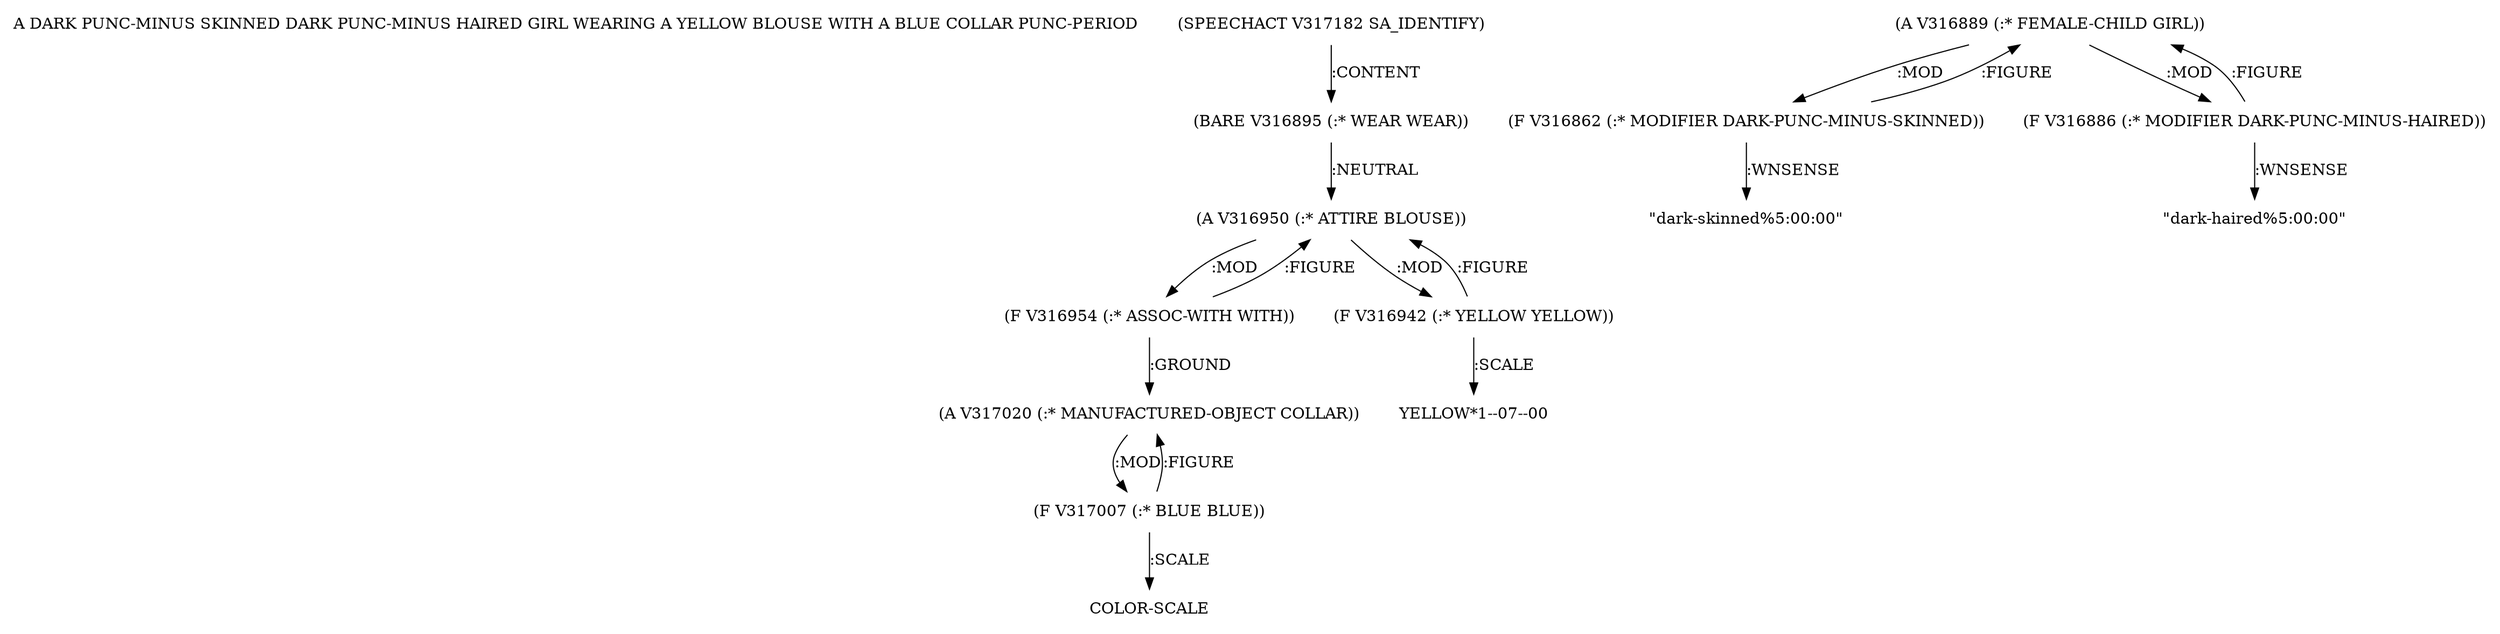 digraph Terms {
  node [shape=none]
  "A DARK PUNC-MINUS SKINNED DARK PUNC-MINUS HAIRED GIRL WEARING A YELLOW BLOUSE WITH A BLUE COLLAR PUNC-PERIOD"
  "V317182" [label="(SPEECHACT V317182 SA_IDENTIFY)"]
  "V317182" -> "V316895" [label=":CONTENT"]
  "V316895" [label="(BARE V316895 (:* WEAR WEAR))"]
  "V316895" -> "V316950" [label=":NEUTRAL"]
  "V316950" [label="(A V316950 (:* ATTIRE BLOUSE))"]
  "V316950" -> "V316954" [label=":MOD"]
  "V316950" -> "V316942" [label=":MOD"]
  "V316942" [label="(F V316942 (:* YELLOW YELLOW))"]
  "V316942" -> "V316950" [label=":FIGURE"]
  "V316942" -> "NT325708" [label=":SCALE"]
  "NT325708" [label="YELLOW*1--07--00"]
  "V316954" [label="(F V316954 (:* ASSOC-WITH WITH))"]
  "V316954" -> "V317020" [label=":GROUND"]
  "V316954" -> "V316950" [label=":FIGURE"]
  "V317020" [label="(A V317020 (:* MANUFACTURED-OBJECT COLLAR))"]
  "V317020" -> "V317007" [label=":MOD"]
  "V317007" [label="(F V317007 (:* BLUE BLUE))"]
  "V317007" -> "V317020" [label=":FIGURE"]
  "V317007" -> "NT325709" [label=":SCALE"]
  "NT325709" [label="COLOR-SCALE"]
  "V316889" [label="(A V316889 (:* FEMALE-CHILD GIRL))"]
  "V316889" -> "V316862" [label=":MOD"]
  "V316889" -> "V316886" [label=":MOD"]
  "V316862" [label="(F V316862 (:* MODIFIER DARK-PUNC-MINUS-SKINNED))"]
  "V316862" -> "V316889" [label=":FIGURE"]
  "V316862" -> "NT325710" [label=":WNSENSE"]
  "NT325710" [label="\"dark-skinned%5:00:00\""]
  "V316886" [label="(F V316886 (:* MODIFIER DARK-PUNC-MINUS-HAIRED))"]
  "V316886" -> "V316889" [label=":FIGURE"]
  "V316886" -> "NT325711" [label=":WNSENSE"]
  "NT325711" [label="\"dark-haired%5:00:00\""]
}
